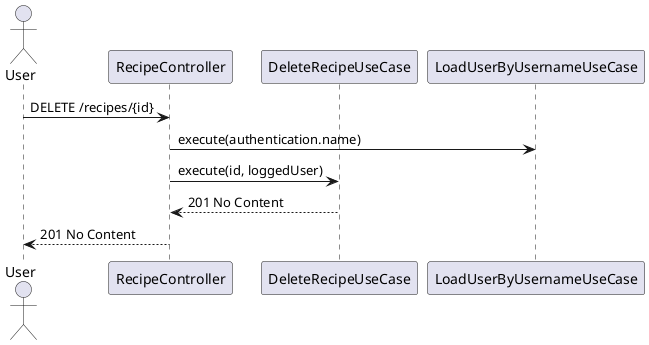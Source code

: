 @startuml
actor User
participant "RecipeController" as RecipeController
participant "DeleteRecipeUseCase" as DeleteRecipeUseCase
participant "LoadUserByUsernameUseCase" as LoadUserByUsernameUseCase

User -> RecipeController: DELETE /recipes/{id}
RecipeController -> LoadUserByUsernameUseCase: execute(authentication.name)
RecipeController -> DeleteRecipeUseCase: execute(id, loggedUser)
DeleteRecipeUseCase --> RecipeController: 201 No Content
RecipeController --> User: 201 No Content
@enduml